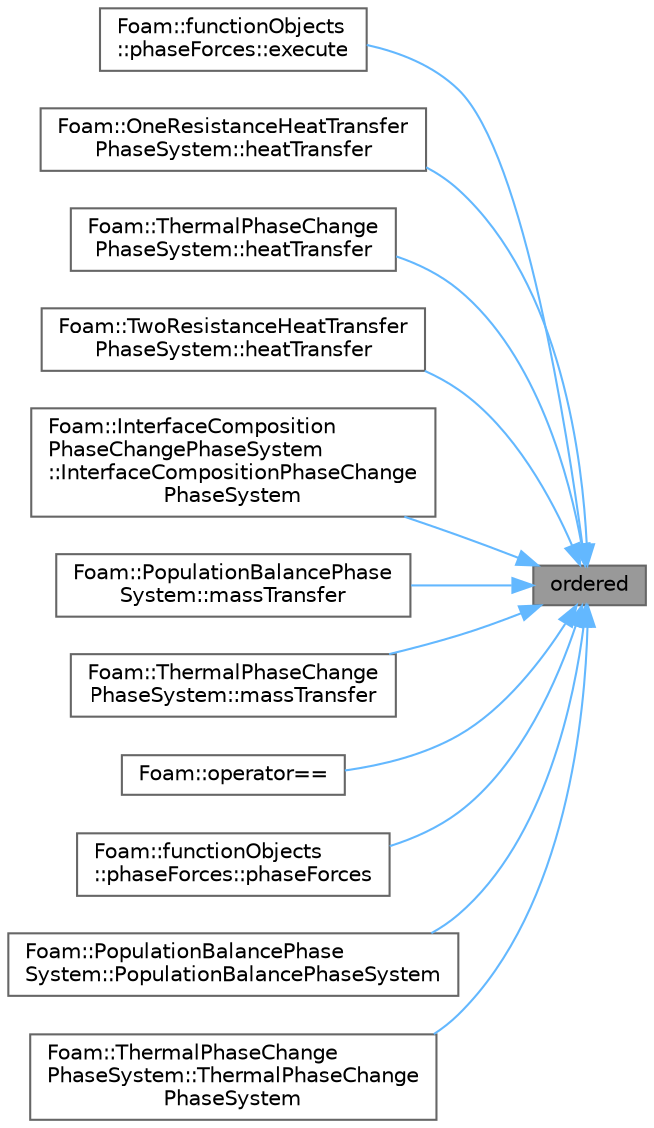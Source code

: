 digraph "ordered"
{
 // LATEX_PDF_SIZE
  bgcolor="transparent";
  edge [fontname=Helvetica,fontsize=10,labelfontname=Helvetica,labelfontsize=10];
  node [fontname=Helvetica,fontsize=10,shape=box,height=0.2,width=0.4];
  rankdir="RL";
  Node1 [id="Node000001",label="ordered",height=0.2,width=0.4,color="gray40", fillcolor="grey60", style="filled", fontcolor="black",tooltip=" "];
  Node1 -> Node2 [id="edge1_Node000001_Node000002",dir="back",color="steelblue1",style="solid",tooltip=" "];
  Node2 [id="Node000002",label="Foam::functionObjects\l::phaseForces::execute",height=0.2,width=0.4,color="grey40", fillcolor="white", style="filled",URL="$classFoam_1_1functionObjects_1_1phaseForces.html#ae006844a02161d12182ab372ca5c257b",tooltip=" "];
  Node1 -> Node3 [id="edge2_Node000001_Node000003",dir="back",color="steelblue1",style="solid",tooltip=" "];
  Node3 [id="Node000003",label="Foam::OneResistanceHeatTransfer\lPhaseSystem::heatTransfer",height=0.2,width=0.4,color="grey40", fillcolor="white", style="filled",URL="$classFoam_1_1OneResistanceHeatTransferPhaseSystem.html#a2d0c7d5c94a614b95413774250f482fa",tooltip=" "];
  Node1 -> Node4 [id="edge3_Node000001_Node000004",dir="back",color="steelblue1",style="solid",tooltip=" "];
  Node4 [id="Node000004",label="Foam::ThermalPhaseChange\lPhaseSystem::heatTransfer",height=0.2,width=0.4,color="grey40", fillcolor="white", style="filled",URL="$classFoam_1_1ThermalPhaseChangePhaseSystem.html#a2d0c7d5c94a614b95413774250f482fa",tooltip=" "];
  Node1 -> Node5 [id="edge4_Node000001_Node000005",dir="back",color="steelblue1",style="solid",tooltip=" "];
  Node5 [id="Node000005",label="Foam::TwoResistanceHeatTransfer\lPhaseSystem::heatTransfer",height=0.2,width=0.4,color="grey40", fillcolor="white", style="filled",URL="$classFoam_1_1TwoResistanceHeatTransferPhaseSystem.html#a2d0c7d5c94a614b95413774250f482fa",tooltip=" "];
  Node1 -> Node6 [id="edge5_Node000001_Node000006",dir="back",color="steelblue1",style="solid",tooltip=" "];
  Node6 [id="Node000006",label="Foam::InterfaceComposition\lPhaseChangePhaseSystem\l::InterfaceCompositionPhaseChange\lPhaseSystem",height=0.2,width=0.4,color="grey40", fillcolor="white", style="filled",URL="$classFoam_1_1InterfaceCompositionPhaseChangePhaseSystem.html#a3a2d876f035e8d8a6eeebbdf5121b89e",tooltip=" "];
  Node1 -> Node7 [id="edge6_Node000001_Node000007",dir="back",color="steelblue1",style="solid",tooltip=" "];
  Node7 [id="Node000007",label="Foam::PopulationBalancePhase\lSystem::massTransfer",height=0.2,width=0.4,color="grey40", fillcolor="white", style="filled",URL="$classFoam_1_1PopulationBalancePhaseSystem.html#a8a8a4fbfeb067752ac93e7c8efdfc7e0",tooltip=" "];
  Node1 -> Node8 [id="edge7_Node000001_Node000008",dir="back",color="steelblue1",style="solid",tooltip=" "];
  Node8 [id="Node000008",label="Foam::ThermalPhaseChange\lPhaseSystem::massTransfer",height=0.2,width=0.4,color="grey40", fillcolor="white", style="filled",URL="$classFoam_1_1ThermalPhaseChangePhaseSystem.html#a8a8a4fbfeb067752ac93e7c8efdfc7e0",tooltip=" "];
  Node1 -> Node9 [id="edge8_Node000001_Node000009",dir="back",color="steelblue1",style="solid",tooltip=" "];
  Node9 [id="Node000009",label="Foam::operator==",height=0.2,width=0.4,color="grey40", fillcolor="white", style="filled",URL="$namespaceFoam.html#a91accb4412907f2d3ebcca8af596b563",tooltip=" "];
  Node1 -> Node10 [id="edge9_Node000001_Node000010",dir="back",color="steelblue1",style="solid",tooltip=" "];
  Node10 [id="Node000010",label="Foam::functionObjects\l::phaseForces::phaseForces",height=0.2,width=0.4,color="grey40", fillcolor="white", style="filled",URL="$classFoam_1_1functionObjects_1_1phaseForces.html#a7988589aaadded0353c360f625011ea5",tooltip=" "];
  Node1 -> Node11 [id="edge10_Node000001_Node000011",dir="back",color="steelblue1",style="solid",tooltip=" "];
  Node11 [id="Node000011",label="Foam::PopulationBalancePhase\lSystem::PopulationBalancePhaseSystem",height=0.2,width=0.4,color="grey40", fillcolor="white", style="filled",URL="$classFoam_1_1PopulationBalancePhaseSystem.html#a87b6fc775b62277d36690d6faa3a335d",tooltip=" "];
  Node1 -> Node12 [id="edge11_Node000001_Node000012",dir="back",color="steelblue1",style="solid",tooltip=" "];
  Node12 [id="Node000012",label="Foam::ThermalPhaseChange\lPhaseSystem::ThermalPhaseChange\lPhaseSystem",height=0.2,width=0.4,color="grey40", fillcolor="white", style="filled",URL="$classFoam_1_1ThermalPhaseChangePhaseSystem.html#a8f40bb6f7fe3366ff6f35623b77976cc",tooltip=" "];
}
